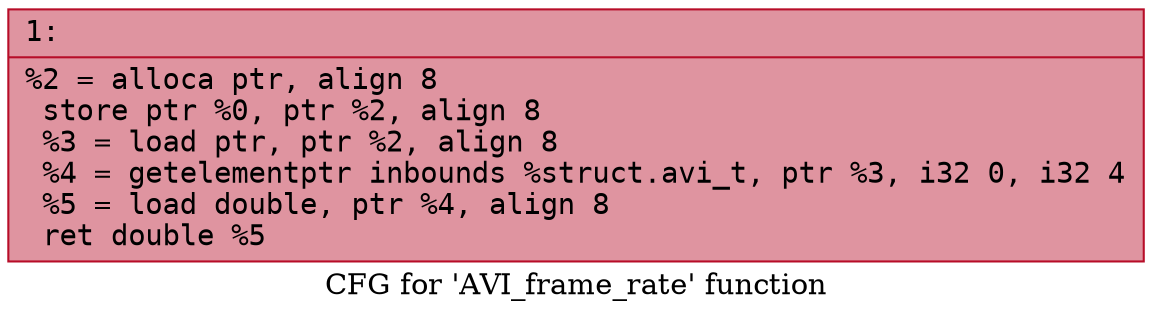 digraph "CFG for 'AVI_frame_rate' function" {
	label="CFG for 'AVI_frame_rate' function";

	Node0x6000005a81e0 [shape=record,color="#b70d28ff", style=filled, fillcolor="#b70d2870" fontname="Courier",label="{1:\l|  %2 = alloca ptr, align 8\l  store ptr %0, ptr %2, align 8\l  %3 = load ptr, ptr %2, align 8\l  %4 = getelementptr inbounds %struct.avi_t, ptr %3, i32 0, i32 4\l  %5 = load double, ptr %4, align 8\l  ret double %5\l}"];
}
